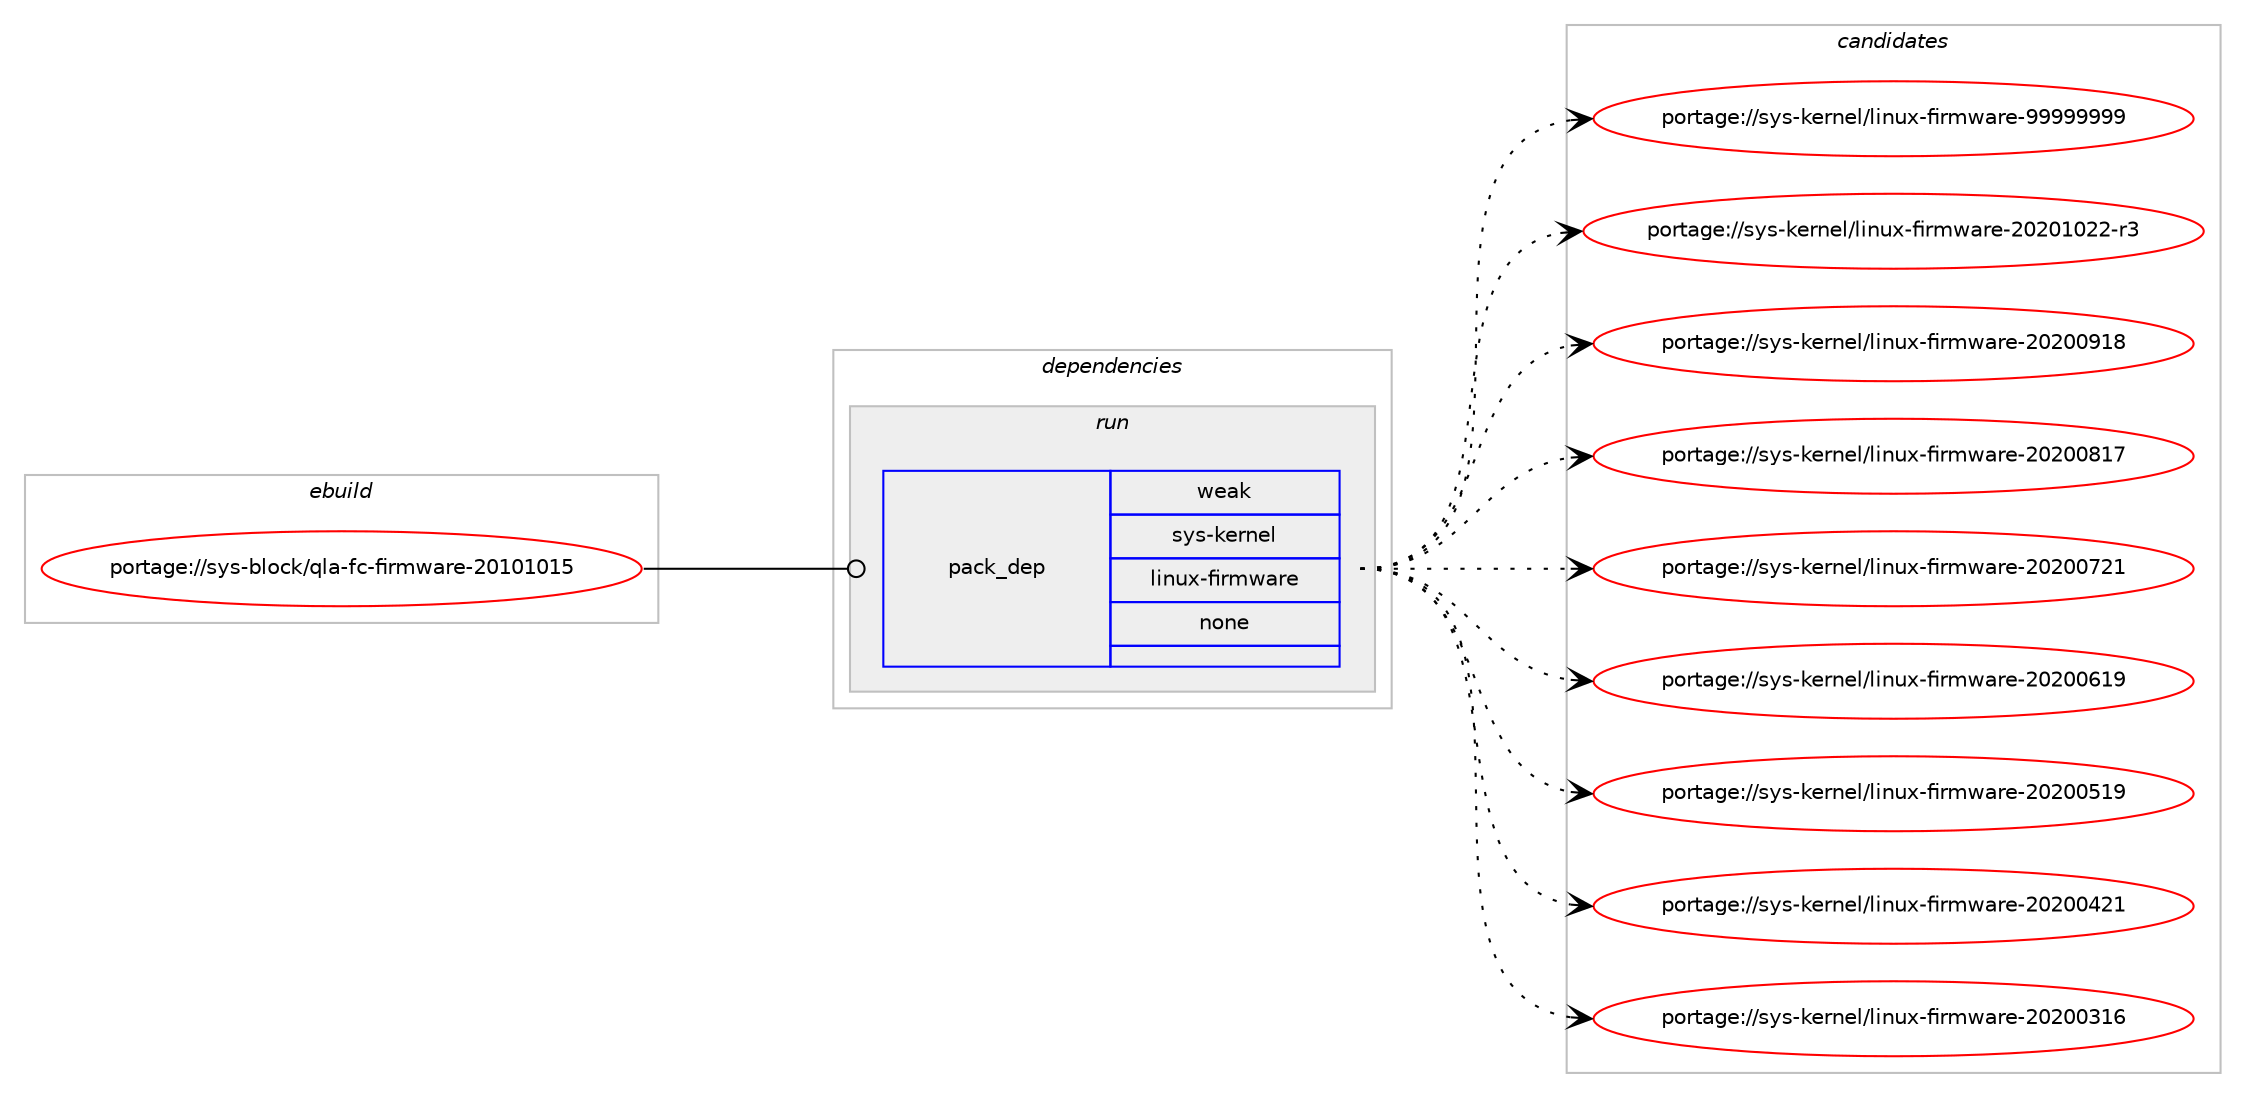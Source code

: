 digraph prolog {

# *************
# Graph options
# *************

newrank=true;
concentrate=true;
compound=true;
graph [rankdir=LR,fontname=Helvetica,fontsize=10,ranksep=1.5];#, ranksep=2.5, nodesep=0.2];
edge  [arrowhead=vee];
node  [fontname=Helvetica,fontsize=10];

# **********
# The ebuild
# **********

subgraph cluster_leftcol {
color=gray;
rank=same;
label=<<i>ebuild</i>>;
id [label="portage://sys-block/qla-fc-firmware-20101015", color=red, width=4, href="../sys-block/qla-fc-firmware-20101015.svg"];
}

# ****************
# The dependencies
# ****************

subgraph cluster_midcol {
color=gray;
label=<<i>dependencies</i>>;
subgraph cluster_compile {
fillcolor="#eeeeee";
style=filled;
label=<<i>compile</i>>;
}
subgraph cluster_compileandrun {
fillcolor="#eeeeee";
style=filled;
label=<<i>compile and run</i>>;
}
subgraph cluster_run {
fillcolor="#eeeeee";
style=filled;
label=<<i>run</i>>;
subgraph pack4243 {
dependency5543 [label=<<TABLE BORDER="0" CELLBORDER="1" CELLSPACING="0" CELLPADDING="4" WIDTH="220"><TR><TD ROWSPAN="6" CELLPADDING="30">pack_dep</TD></TR><TR><TD WIDTH="110">weak</TD></TR><TR><TD>sys-kernel</TD></TR><TR><TD>linux-firmware</TD></TR><TR><TD>none</TD></TR><TR><TD></TD></TR></TABLE>>, shape=none, color=blue];
}
id:e -> dependency5543:w [weight=20,style="solid",arrowhead="odot"];
}
}

# **************
# The candidates
# **************

subgraph cluster_choices {
rank=same;
color=gray;
label=<<i>candidates</i>>;

subgraph choice4243 {
color=black;
nodesep=1;
choice11512111545107101114110101108471081051101171204510210511410911997114101455757575757575757 [label="portage://sys-kernel/linux-firmware-99999999", color=red, width=4,href="../sys-kernel/linux-firmware-99999999.svg"];
choice115121115451071011141101011084710810511011712045102105114109119971141014550485048494850504511451 [label="portage://sys-kernel/linux-firmware-20201022-r3", color=red, width=4,href="../sys-kernel/linux-firmware-20201022-r3.svg"];
choice11512111545107101114110101108471081051101171204510210511410911997114101455048504848574956 [label="portage://sys-kernel/linux-firmware-20200918", color=red, width=4,href="../sys-kernel/linux-firmware-20200918.svg"];
choice11512111545107101114110101108471081051101171204510210511410911997114101455048504848564955 [label="portage://sys-kernel/linux-firmware-20200817", color=red, width=4,href="../sys-kernel/linux-firmware-20200817.svg"];
choice11512111545107101114110101108471081051101171204510210511410911997114101455048504848555049 [label="portage://sys-kernel/linux-firmware-20200721", color=red, width=4,href="../sys-kernel/linux-firmware-20200721.svg"];
choice11512111545107101114110101108471081051101171204510210511410911997114101455048504848544957 [label="portage://sys-kernel/linux-firmware-20200619", color=red, width=4,href="../sys-kernel/linux-firmware-20200619.svg"];
choice11512111545107101114110101108471081051101171204510210511410911997114101455048504848534957 [label="portage://sys-kernel/linux-firmware-20200519", color=red, width=4,href="../sys-kernel/linux-firmware-20200519.svg"];
choice11512111545107101114110101108471081051101171204510210511410911997114101455048504848525049 [label="portage://sys-kernel/linux-firmware-20200421", color=red, width=4,href="../sys-kernel/linux-firmware-20200421.svg"];
choice11512111545107101114110101108471081051101171204510210511410911997114101455048504848514954 [label="portage://sys-kernel/linux-firmware-20200316", color=red, width=4,href="../sys-kernel/linux-firmware-20200316.svg"];
dependency5543:e -> choice11512111545107101114110101108471081051101171204510210511410911997114101455757575757575757:w [style=dotted,weight="100"];
dependency5543:e -> choice115121115451071011141101011084710810511011712045102105114109119971141014550485048494850504511451:w [style=dotted,weight="100"];
dependency5543:e -> choice11512111545107101114110101108471081051101171204510210511410911997114101455048504848574956:w [style=dotted,weight="100"];
dependency5543:e -> choice11512111545107101114110101108471081051101171204510210511410911997114101455048504848564955:w [style=dotted,weight="100"];
dependency5543:e -> choice11512111545107101114110101108471081051101171204510210511410911997114101455048504848555049:w [style=dotted,weight="100"];
dependency5543:e -> choice11512111545107101114110101108471081051101171204510210511410911997114101455048504848544957:w [style=dotted,weight="100"];
dependency5543:e -> choice11512111545107101114110101108471081051101171204510210511410911997114101455048504848534957:w [style=dotted,weight="100"];
dependency5543:e -> choice11512111545107101114110101108471081051101171204510210511410911997114101455048504848525049:w [style=dotted,weight="100"];
dependency5543:e -> choice11512111545107101114110101108471081051101171204510210511410911997114101455048504848514954:w [style=dotted,weight="100"];
}
}

}
